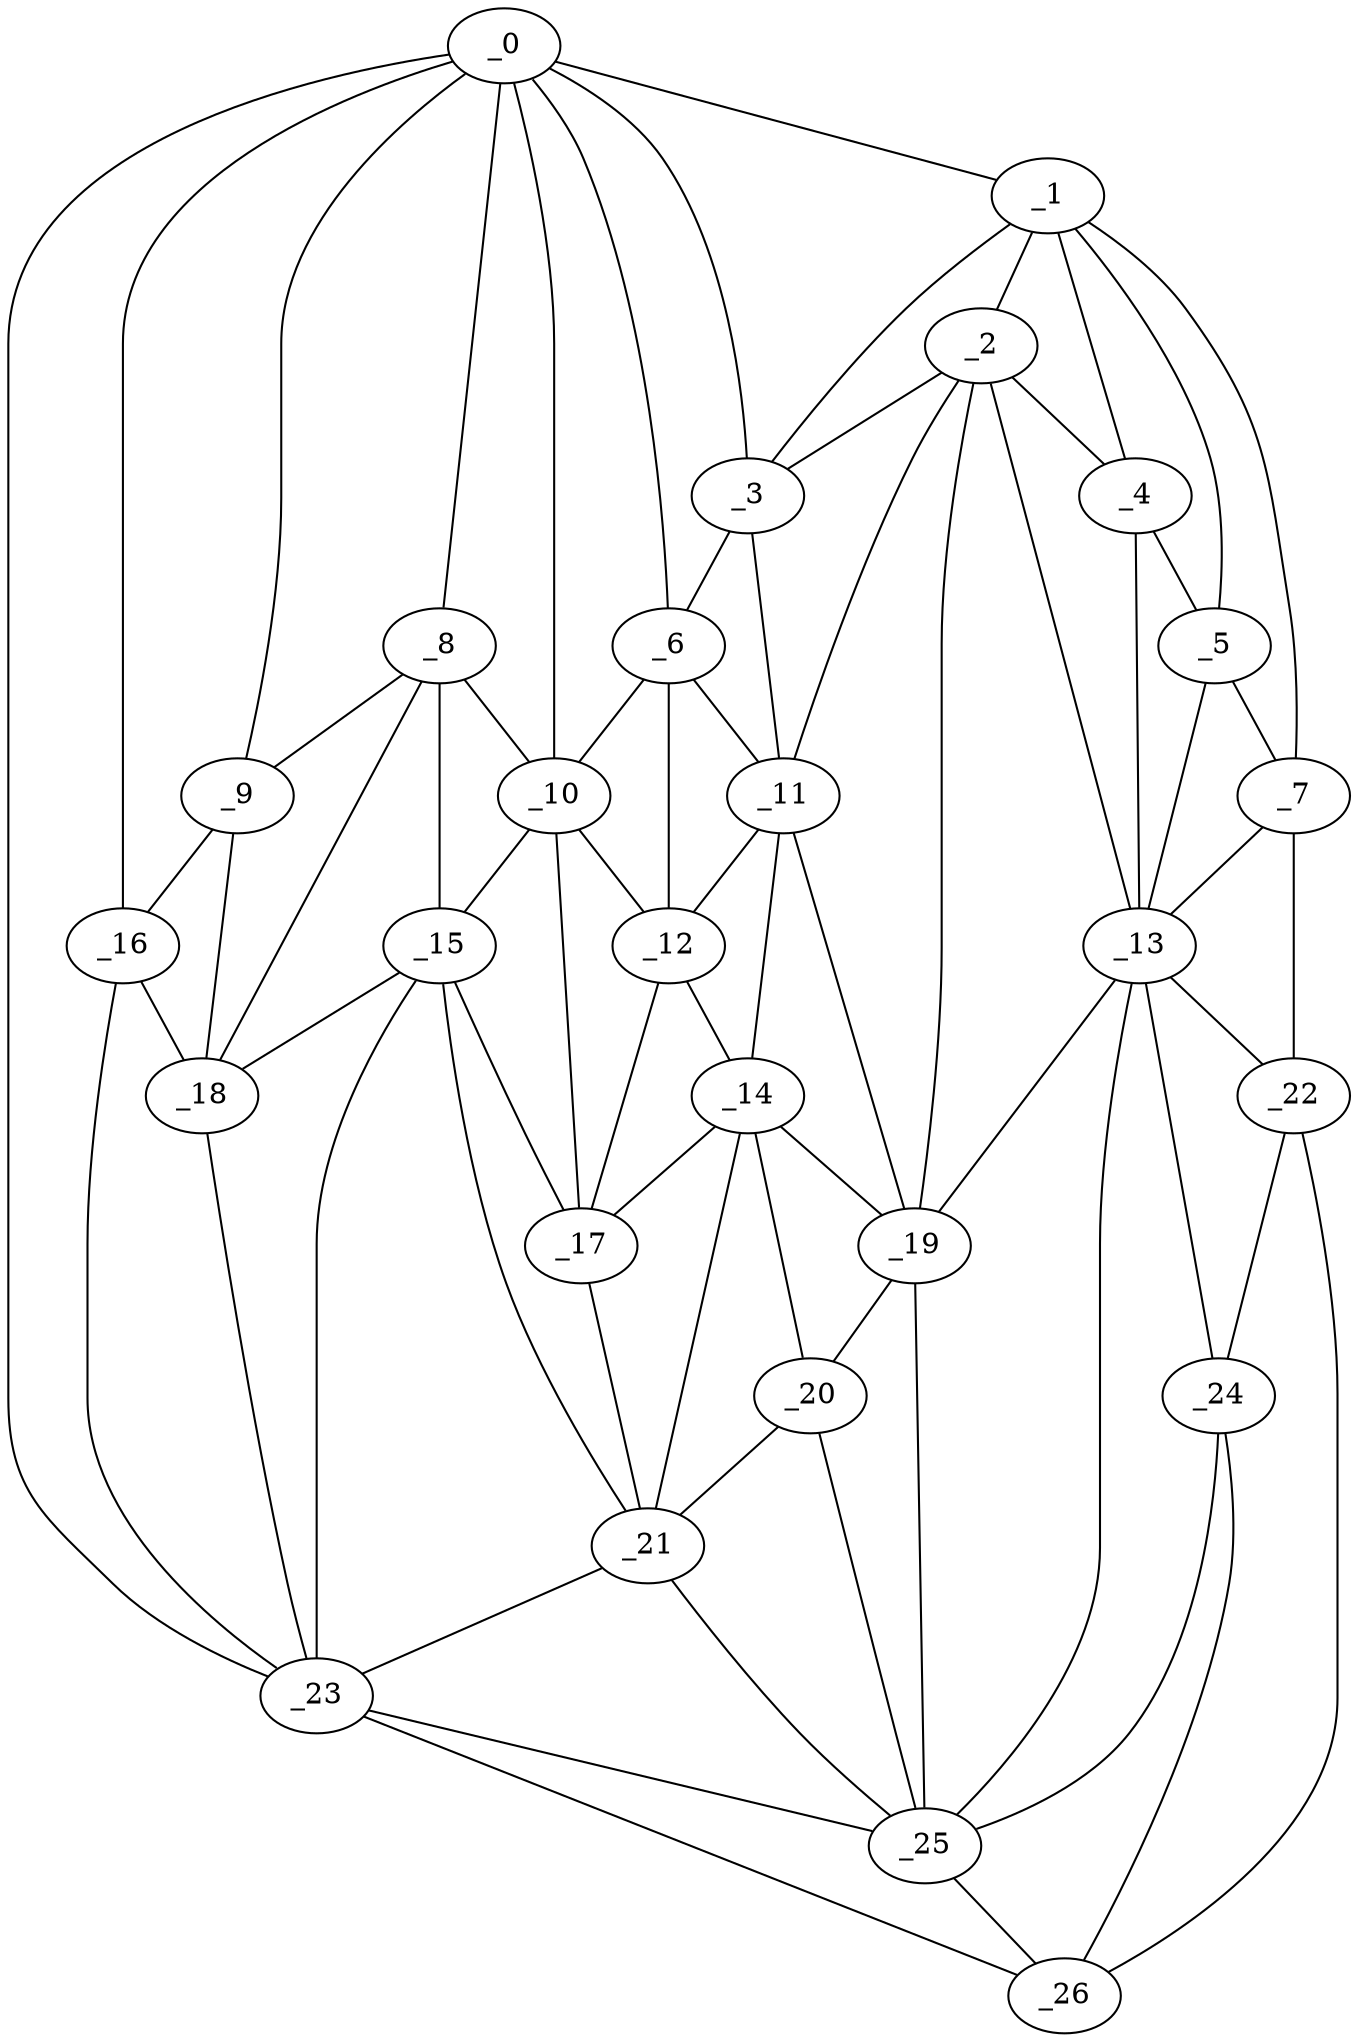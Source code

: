 graph "obj64__190.gxl" {
	_0	 [x=36,
		y=121];
	_1	 [x=37,
		y=37];
	_0 -- _1	 [valence=1];
	_3	 [x=40,
		y=64];
	_0 -- _3	 [valence=2];
	_6	 [x=46,
		y=82];
	_0 -- _6	 [valence=2];
	_8	 [x=47,
		y=107];
	_0 -- _8	 [valence=2];
	_9	 [x=47,
		y=114];
	_0 -- _9	 [valence=1];
	_10	 [x=48,
		y=91];
	_0 -- _10	 [valence=1];
	_16	 [x=73,
		y=117];
	_0 -- _16	 [valence=2];
	_23	 [x=88,
		y=125];
	_0 -- _23	 [valence=1];
	_2	 [x=39,
		y=48];
	_1 -- _2	 [valence=1];
	_1 -- _3	 [valence=1];
	_4	 [x=41,
		y=32];
	_1 -- _4	 [valence=2];
	_5	 [x=43,
		y=25];
	_1 -- _5	 [valence=1];
	_7	 [x=47,
		y=7];
	_1 -- _7	 [valence=1];
	_2 -- _3	 [valence=2];
	_2 -- _4	 [valence=2];
	_11	 [x=50,
		y=69];
	_2 -- _11	 [valence=1];
	_13	 [x=69,
		y=32];
	_2 -- _13	 [valence=2];
	_19	 [x=78,
		y=52];
	_2 -- _19	 [valence=2];
	_3 -- _6	 [valence=2];
	_3 -- _11	 [valence=2];
	_4 -- _5	 [valence=2];
	_4 -- _13	 [valence=2];
	_5 -- _7	 [valence=1];
	_5 -- _13	 [valence=2];
	_6 -- _10	 [valence=2];
	_6 -- _11	 [valence=1];
	_12	 [x=51,
		y=76];
	_6 -- _12	 [valence=2];
	_7 -- _13	 [valence=1];
	_22	 [x=85,
		y=7];
	_7 -- _22	 [valence=1];
	_8 -- _9	 [valence=2];
	_8 -- _10	 [valence=2];
	_15	 [x=73,
		y=93];
	_8 -- _15	 [valence=2];
	_18	 [x=74,
		y=107];
	_8 -- _18	 [valence=1];
	_9 -- _16	 [valence=1];
	_9 -- _18	 [valence=2];
	_10 -- _12	 [valence=1];
	_10 -- _15	 [valence=2];
	_17	 [x=74,
		y=84];
	_10 -- _17	 [valence=2];
	_11 -- _12	 [valence=2];
	_14	 [x=70,
		y=71];
	_11 -- _14	 [valence=1];
	_11 -- _19	 [valence=1];
	_12 -- _14	 [valence=2];
	_12 -- _17	 [valence=2];
	_13 -- _19	 [valence=2];
	_13 -- _22	 [valence=2];
	_24	 [x=89,
		y=25];
	_13 -- _24	 [valence=2];
	_25	 [x=90,
		y=42];
	_13 -- _25	 [valence=1];
	_14 -- _17	 [valence=1];
	_14 -- _19	 [valence=2];
	_20	 [x=78,
		y=75];
	_14 -- _20	 [valence=2];
	_21	 [x=78,
		y=78];
	_14 -- _21	 [valence=2];
	_15 -- _17	 [valence=2];
	_15 -- _18	 [valence=2];
	_15 -- _21	 [valence=2];
	_15 -- _23	 [valence=2];
	_16 -- _18	 [valence=2];
	_16 -- _23	 [valence=1];
	_17 -- _21	 [valence=2];
	_18 -- _23	 [valence=2];
	_19 -- _20	 [valence=1];
	_19 -- _25	 [valence=2];
	_20 -- _21	 [valence=2];
	_20 -- _25	 [valence=1];
	_21 -- _23	 [valence=2];
	_21 -- _25	 [valence=2];
	_22 -- _24	 [valence=1];
	_26	 [x=95,
		y=30];
	_22 -- _26	 [valence=1];
	_23 -- _25	 [valence=1];
	_23 -- _26	 [valence=1];
	_24 -- _25	 [valence=2];
	_24 -- _26	 [valence=1];
	_25 -- _26	 [valence=2];
}
